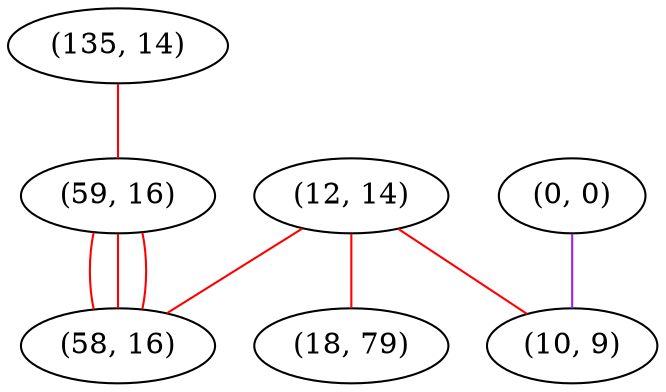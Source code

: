graph "" {
"(135, 14)";
"(0, 0)";
"(12, 14)";
"(18, 79)";
"(59, 16)";
"(58, 16)";
"(10, 9)";
"(135, 14)" -- "(59, 16)"  [color=red, key=0, weight=1];
"(0, 0)" -- "(10, 9)"  [color=purple, key=0, weight=4];
"(12, 14)" -- "(18, 79)"  [color=red, key=0, weight=1];
"(12, 14)" -- "(58, 16)"  [color=red, key=0, weight=1];
"(12, 14)" -- "(10, 9)"  [color=red, key=0, weight=1];
"(59, 16)" -- "(58, 16)"  [color=red, key=0, weight=1];
"(59, 16)" -- "(58, 16)"  [color=red, key=1, weight=1];
"(59, 16)" -- "(58, 16)"  [color=red, key=2, weight=1];
}
